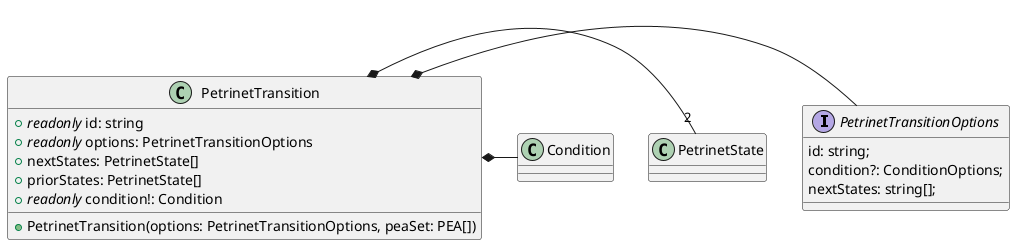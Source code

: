 /*
 * MIT License
 *
 * Copyright (c) 2021 P2O-Lab <p2o-lab@mailbox.tu-dresden.de>,
 * Chair for Process Control Systems, Technische Universität Dresden
 *
 * Permission is hereby granted, free of charge, to any person obtaining a copy
 * of this software and associated documentation files (the "Software"), to deal
 * in the Software without restriction, including without limitation the rights
 * to use, copy, modify, merge, publish, distribute, sublicense, and/or sell
 * copies of the Software, and to permit persons to whom the Software is
 * furnished to do so, subject to the following conditions:
 *
 * The above copyright notice and this permission notice shall be included in all
 * copies or substantial portions of the Software.
 *
 * THE SOFTWARE IS PROVIDED "AS IS", WITHOUT WARRANTY OF ANY KIND, EXPRESS OR
 * IMPLIED, INCLUDING BUT NOT LIMITED TO THE WARRANTIES OF MERCHANTABILITY,
 * FITNESS FOR A PARTICULAR PURPOSE AND NONINFRINGEMENT. IN NO EVENT SHALL THE
 * AUTHORS OR COPYRIGHT HOLDERS BE LIABLE FOR ANY CLAIM, DAMAGES OR OTHER
 * LIABILITY, WHETHER IN AN ACTION OF CONTRACT, TORT OR OTHERWISE, ARISING FROM,
 * OUT OF OR IN CONNECTION WITH THE SOFTWARE OR THE USE OR OTHER DEALINGS IN THE
 * SOFTWARE.
 */
 
@startuml
'https://plantuml.com/class-diagram

interface PetrinetTransitionOptions{

    id: string;
    condition?: ConditionOptions;
    nextStates: string[];

}

class PetrinetTransition{

    + //readonly// id: string
    + //readonly// options: PetrinetTransitionOptions
    + nextStates: PetrinetState[]
    + priorStates: PetrinetState[]
    + //readonly// condition!: Condition

    + PetrinetTransition(options: PetrinetTransitionOptions, peaSet: PEA[])
}

PetrinetTransition *- PetrinetTransitionOptions
PetrinetTransition *-"2" PetrinetState
PetrinetTransition *- Condition


@enduml
